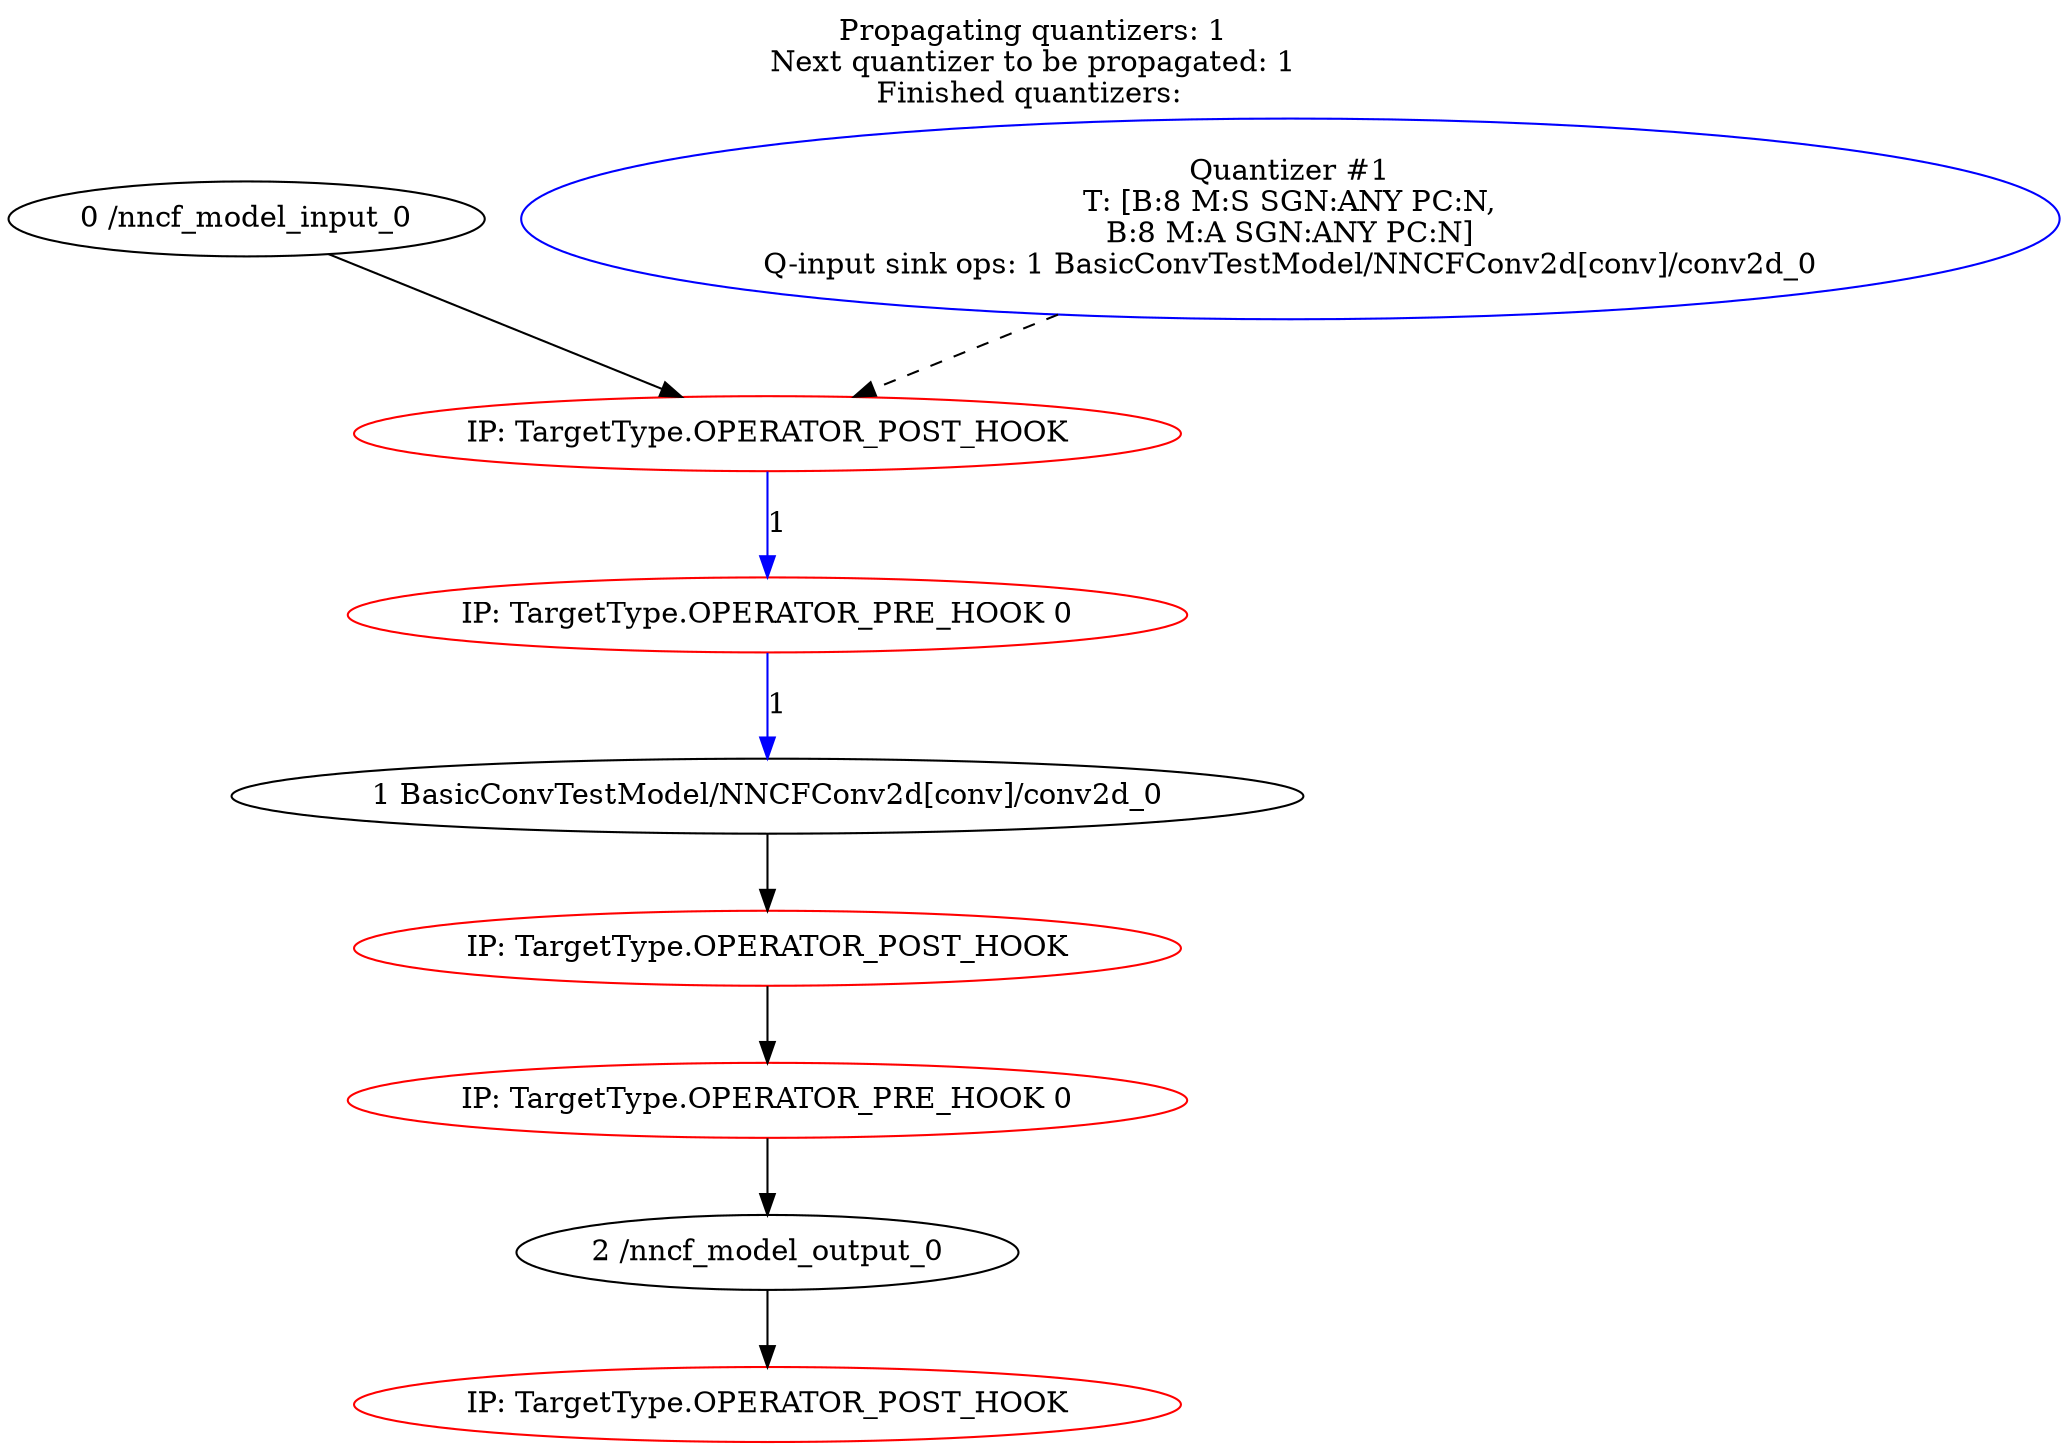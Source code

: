 strict digraph  {
label="Propagating quantizers: 1\nNext quantizer to be propagated: 1\nFinished quantizers: ";
labelloc=t;
"0 /nncf_model_input_0";
"1 BasicConvTestModel/NNCFConv2d[conv]/conv2d_0";
"2 /nncf_model_output_0";
"POST HOOK 0 /nncf_model_input_0" [color=red, label="IP: TargetType.OPERATOR_POST_HOOK"];
"Quantizer #1" [color=blue, label="Quantizer #1\nT: [B:8 M:S SGN:ANY PC:N,\nB:8 M:A SGN:ANY PC:N]\nQ-input sink ops: 1 BasicConvTestModel/NNCFConv2d[conv]/conv2d_0"];
"PRE HOOK 0 1 BasicConvTestModel/NNCFConv2d[conv]/conv2d_0" [color=red, label="IP: TargetType.OPERATOR_PRE_HOOK 0"];
"POST HOOK 1 BasicConvTestModel/NNCFConv2d[conv]/conv2d_0" [color=red, label="IP: TargetType.OPERATOR_POST_HOOK"];
"PRE HOOK 0 2 /nncf_model_output_0" [color=red, label="IP: TargetType.OPERATOR_PRE_HOOK 0"];
"POST HOOK 2 /nncf_model_output_0" [color=red, label="IP: TargetType.OPERATOR_POST_HOOK"];
"0 /nncf_model_input_0" -> "POST HOOK 0 /nncf_model_input_0";
"1 BasicConvTestModel/NNCFConv2d[conv]/conv2d_0" -> "POST HOOK 1 BasicConvTestModel/NNCFConv2d[conv]/conv2d_0";
"2 /nncf_model_output_0" -> "POST HOOK 2 /nncf_model_output_0";
"POST HOOK 0 /nncf_model_input_0" -> "PRE HOOK 0 1 BasicConvTestModel/NNCFConv2d[conv]/conv2d_0"  [color=blue, label=1];
"Quantizer #1" -> "POST HOOK 0 /nncf_model_input_0"  [style=dashed];
"PRE HOOK 0 1 BasicConvTestModel/NNCFConv2d[conv]/conv2d_0" -> "1 BasicConvTestModel/NNCFConv2d[conv]/conv2d_0"  [color=blue, label=1];
"POST HOOK 1 BasicConvTestModel/NNCFConv2d[conv]/conv2d_0" -> "PRE HOOK 0 2 /nncf_model_output_0";
"PRE HOOK 0 2 /nncf_model_output_0" -> "2 /nncf_model_output_0";
}
